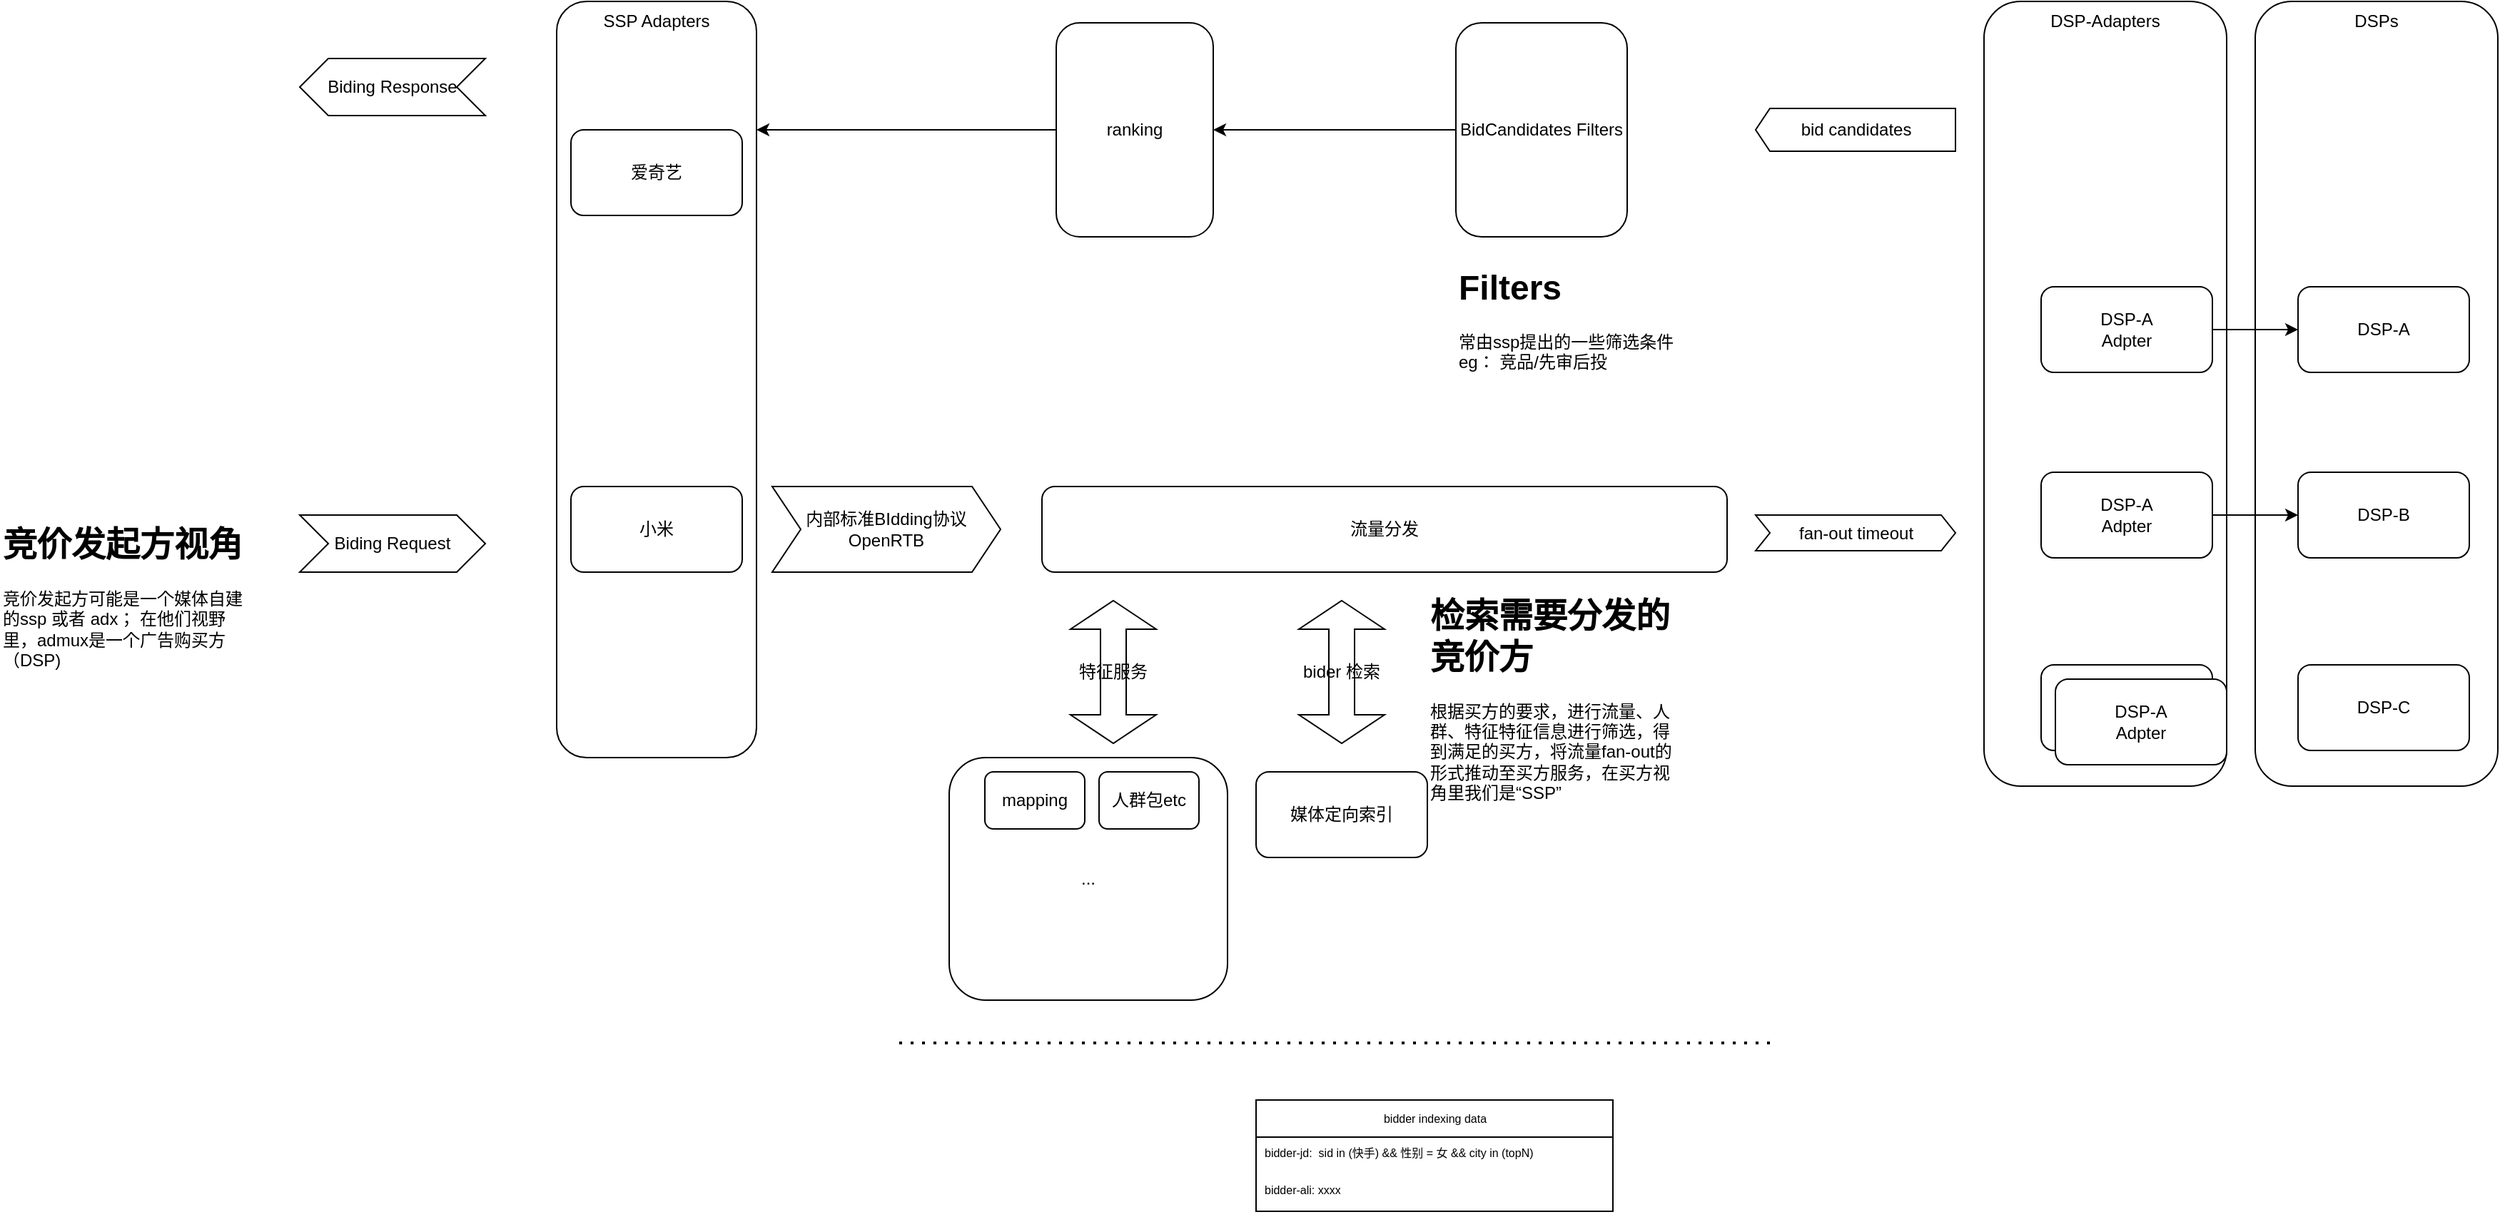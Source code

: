 <mxfile version="26.1.0">
  <diagram name="第 1 页" id="lOglNoOgg2-yyWmi44IV">
    <mxGraphModel dx="2363" dy="1998" grid="1" gridSize="10" guides="1" tooltips="1" connect="1" arrows="1" fold="1" page="1" pageScale="1" pageWidth="827" pageHeight="1169" math="0" shadow="0">
      <root>
        <mxCell id="0" />
        <mxCell id="1" parent="0" />
        <mxCell id="F5coQ6qRGWu3n4B3Xegy-55" value="SSP Adapters" style="rounded=1;whiteSpace=wrap;html=1;verticalAlign=top;" vertex="1" parent="1">
          <mxGeometry x="200" y="-250" width="140" height="530" as="geometry" />
        </mxCell>
        <mxCell id="F5coQ6qRGWu3n4B3Xegy-50" value="DSP-Adapters" style="rounded=1;whiteSpace=wrap;html=1;verticalAlign=top;" vertex="1" parent="1">
          <mxGeometry x="1200" y="-250" width="170" height="550" as="geometry" />
        </mxCell>
        <mxCell id="F5coQ6qRGWu3n4B3Xegy-38" value="DSPs" style="rounded=1;whiteSpace=wrap;html=1;verticalAlign=top;" vertex="1" parent="1">
          <mxGeometry x="1390" y="-250" width="170" height="550" as="geometry" />
        </mxCell>
        <mxCell id="F5coQ6qRGWu3n4B3Xegy-15" value="..." style="rounded=1;whiteSpace=wrap;html=1;" vertex="1" parent="1">
          <mxGeometry x="475" y="280" width="195" height="170" as="geometry" />
        </mxCell>
        <mxCell id="F5coQ6qRGWu3n4B3Xegy-1" value="爱奇艺" style="rounded=1;whiteSpace=wrap;html=1;" vertex="1" parent="1">
          <mxGeometry x="210" y="-160" width="120" height="60" as="geometry" />
        </mxCell>
        <mxCell id="F5coQ6qRGWu3n4B3Xegy-2" value="小米" style="rounded=1;whiteSpace=wrap;html=1;" vertex="1" parent="1">
          <mxGeometry x="210" y="90" width="120" height="60" as="geometry" />
        </mxCell>
        <mxCell id="F5coQ6qRGWu3n4B3Xegy-4" value="内部标准BIdding协议&lt;br&gt;OpenRTB" style="shape=step;perimeter=stepPerimeter;whiteSpace=wrap;html=1;fixedSize=1;" vertex="1" parent="1">
          <mxGeometry x="351" y="90" width="160" height="60" as="geometry" />
        </mxCell>
        <mxCell id="F5coQ6qRGWu3n4B3Xegy-5" value="流量分发" style="rounded=1;whiteSpace=wrap;html=1;" vertex="1" parent="1">
          <mxGeometry x="540" y="90" width="480" height="60" as="geometry" />
        </mxCell>
        <mxCell id="F5coQ6qRGWu3n4B3Xegy-7" value="&lt;h1 style=&quot;margin-top: 0px;&quot;&gt;竞价发起方视角&lt;br&gt;&lt;/h1&gt;&lt;p&gt;竞价发起方可能是一个媒体自建的ssp 或者 adx； 在他们视野里，admux是一个广告购买方（DSP)&amp;nbsp;&lt;/p&gt;" style="text;html=1;whiteSpace=wrap;overflow=hidden;rounded=0;" vertex="1" parent="1">
          <mxGeometry x="-190" y="110" width="180" height="120" as="geometry" />
        </mxCell>
        <mxCell id="F5coQ6qRGWu3n4B3Xegy-8" value="Biding Request" style="shape=step;perimeter=stepPerimeter;whiteSpace=wrap;html=1;fixedSize=1;" vertex="1" parent="1">
          <mxGeometry x="20" y="110" width="130" height="40" as="geometry" />
        </mxCell>
        <mxCell id="F5coQ6qRGWu3n4B3Xegy-9" value="媒体定向索引" style="rounded=1;whiteSpace=wrap;html=1;" vertex="1" parent="1">
          <mxGeometry x="690" y="290" width="120" height="60" as="geometry" />
        </mxCell>
        <mxCell id="F5coQ6qRGWu3n4B3Xegy-11" value="&lt;h1 style=&quot;margin-top: 0px;&quot;&gt;检索需要分发的竞价方&lt;/h1&gt;&lt;p&gt;根据买方的要求，进行流量、人群、特征特征信息进行筛选，得到满足的买方，将流量fan-out的形式推动至买方服务，在买方视角里我们是“SSP”&lt;/p&gt;" style="text;html=1;whiteSpace=wrap;overflow=hidden;rounded=0;" vertex="1" parent="1">
          <mxGeometry x="810" y="160" width="180" height="160" as="geometry" />
        </mxCell>
        <mxCell id="F5coQ6qRGWu3n4B3Xegy-12" value="特征服务" style="shape=doubleArrow;direction=south;whiteSpace=wrap;html=1;" vertex="1" parent="1">
          <mxGeometry x="560" y="170" width="60" height="100" as="geometry" />
        </mxCell>
        <mxCell id="F5coQ6qRGWu3n4B3Xegy-13" value="mapping" style="rounded=1;whiteSpace=wrap;html=1;" vertex="1" parent="1">
          <mxGeometry x="500" y="290" width="70" height="40" as="geometry" />
        </mxCell>
        <mxCell id="F5coQ6qRGWu3n4B3Xegy-14" value="人群包etc" style="rounded=1;whiteSpace=wrap;html=1;" vertex="1" parent="1">
          <mxGeometry x="580" y="290" width="70" height="40" as="geometry" />
        </mxCell>
        <mxCell id="F5coQ6qRGWu3n4B3Xegy-16" value="bider 检索" style="shape=doubleArrow;direction=south;whiteSpace=wrap;html=1;" vertex="1" parent="1">
          <mxGeometry x="720" y="170" width="60" height="100" as="geometry" />
        </mxCell>
        <mxCell id="F5coQ6qRGWu3n4B3Xegy-17" value="bidder indexing data" style="swimlane;fontStyle=0;childLayout=stackLayout;horizontal=1;startSize=26;fillColor=none;horizontalStack=0;resizeParent=1;resizeParentMax=0;resizeLast=0;collapsible=1;marginBottom=0;html=1;fontSize=8;" vertex="1" parent="1">
          <mxGeometry x="690" y="520" width="250" height="78" as="geometry" />
        </mxCell>
        <mxCell id="F5coQ6qRGWu3n4B3Xegy-18" value="bidder-jd:&amp;nbsp; sid in (快手) &amp;amp;&amp;amp; 性别 = 女 &amp;amp;&amp;amp; city in (topN)" style="text;strokeColor=none;fillColor=none;align=left;verticalAlign=top;spacingLeft=4;spacingRight=4;overflow=hidden;rotatable=0;points=[[0,0.5],[1,0.5]];portConstraint=eastwest;whiteSpace=wrap;html=1;fontSize=8;" vertex="1" parent="F5coQ6qRGWu3n4B3Xegy-17">
          <mxGeometry y="26" width="250" height="26" as="geometry" />
        </mxCell>
        <mxCell id="F5coQ6qRGWu3n4B3Xegy-19" value="bidder-ali: xxxx" style="text;strokeColor=none;fillColor=none;align=left;verticalAlign=top;spacingLeft=4;spacingRight=4;overflow=hidden;rotatable=0;points=[[0,0.5],[1,0.5]];portConstraint=eastwest;whiteSpace=wrap;html=1;fontSize=8;" vertex="1" parent="F5coQ6qRGWu3n4B3Xegy-17">
          <mxGeometry y="52" width="250" height="26" as="geometry" />
        </mxCell>
        <mxCell id="F5coQ6qRGWu3n4B3Xegy-21" value="" style="endArrow=none;dashed=1;html=1;dashPattern=1 3;strokeWidth=2;rounded=0;" edge="1" parent="1">
          <mxGeometry width="50" height="50" relative="1" as="geometry">
            <mxPoint x="440" y="480" as="sourcePoint" />
            <mxPoint x="1050" y="480" as="targetPoint" />
          </mxGeometry>
        </mxCell>
        <mxCell id="F5coQ6qRGWu3n4B3Xegy-28" value="DSP-B" style="whiteSpace=wrap;html=1;rounded=1;" vertex="1" parent="1">
          <mxGeometry x="1420" y="80" width="120" height="60" as="geometry" />
        </mxCell>
        <mxCell id="F5coQ6qRGWu3n4B3Xegy-30" value="DSP-A" style="whiteSpace=wrap;html=1;rounded=1;" vertex="1" parent="1">
          <mxGeometry x="1420" y="-50" width="120" height="60" as="geometry" />
        </mxCell>
        <mxCell id="F5coQ6qRGWu3n4B3Xegy-34" value="DSP-C" style="whiteSpace=wrap;html=1;rounded=1;" vertex="1" parent="1">
          <mxGeometry x="1420" y="215" width="120" height="60" as="geometry" />
        </mxCell>
        <mxCell id="F5coQ6qRGWu3n4B3Xegy-54" value="" style="edgeStyle=orthogonalEdgeStyle;rounded=0;orthogonalLoop=1;jettySize=auto;html=1;" edge="1" parent="1" source="F5coQ6qRGWu3n4B3Xegy-39" target="F5coQ6qRGWu3n4B3Xegy-53">
          <mxGeometry relative="1" as="geometry" />
        </mxCell>
        <mxCell id="F5coQ6qRGWu3n4B3Xegy-39" value="BidCandidates Filters" style="rounded=1;whiteSpace=wrap;html=1;" vertex="1" parent="1">
          <mxGeometry x="830" y="-235" width="120" height="150" as="geometry" />
        </mxCell>
        <mxCell id="F5coQ6qRGWu3n4B3Xegy-43" value="fan-out timeout" style="html=1;shadow=0;dashed=0;align=center;verticalAlign=middle;shape=mxgraph.arrows2.arrow;dy=0;dx=10;notch=10;" vertex="1" parent="1">
          <mxGeometry x="1040" y="110" width="140" height="25" as="geometry" />
        </mxCell>
        <mxCell id="F5coQ6qRGWu3n4B3Xegy-45" style="edgeStyle=orthogonalEdgeStyle;rounded=0;orthogonalLoop=1;jettySize=auto;html=1;" edge="1" parent="1" source="F5coQ6qRGWu3n4B3Xegy-44" target="F5coQ6qRGWu3n4B3Xegy-30">
          <mxGeometry relative="1" as="geometry" />
        </mxCell>
        <mxCell id="F5coQ6qRGWu3n4B3Xegy-44" value="DSP-A&lt;br&gt;Adpter" style="whiteSpace=wrap;html=1;rounded=1;" vertex="1" parent="1">
          <mxGeometry x="1240" y="-50" width="120" height="60" as="geometry" />
        </mxCell>
        <mxCell id="F5coQ6qRGWu3n4B3Xegy-47" style="edgeStyle=orthogonalEdgeStyle;rounded=0;orthogonalLoop=1;jettySize=auto;html=1;" edge="1" parent="1" source="F5coQ6qRGWu3n4B3Xegy-46" target="F5coQ6qRGWu3n4B3Xegy-28">
          <mxGeometry relative="1" as="geometry" />
        </mxCell>
        <mxCell id="F5coQ6qRGWu3n4B3Xegy-46" value="DSP-A&lt;br&gt;Adpter" style="whiteSpace=wrap;html=1;rounded=1;" vertex="1" parent="1">
          <mxGeometry x="1240" y="80" width="120" height="60" as="geometry" />
        </mxCell>
        <mxCell id="F5coQ6qRGWu3n4B3Xegy-48" value="DSP-A&lt;br&gt;Adpter" style="whiteSpace=wrap;html=1;rounded=1;" vertex="1" parent="1">
          <mxGeometry x="1240" y="215" width="120" height="60" as="geometry" />
        </mxCell>
        <mxCell id="F5coQ6qRGWu3n4B3Xegy-49" value="DSP-A&lt;br&gt;Adpter" style="whiteSpace=wrap;html=1;rounded=1;" vertex="1" parent="1">
          <mxGeometry x="1250" y="225" width="120" height="60" as="geometry" />
        </mxCell>
        <mxCell id="F5coQ6qRGWu3n4B3Xegy-52" value="bid candidates" style="html=1;shadow=0;dashed=0;align=center;verticalAlign=middle;shape=mxgraph.arrows2.arrow;dy=0;dx=10;notch=0;flipH=1;" vertex="1" parent="1">
          <mxGeometry x="1040" y="-175" width="140" height="30" as="geometry" />
        </mxCell>
        <mxCell id="F5coQ6qRGWu3n4B3Xegy-58" value="" style="edgeStyle=orthogonalEdgeStyle;rounded=0;orthogonalLoop=1;jettySize=auto;html=1;" edge="1" parent="1" source="F5coQ6qRGWu3n4B3Xegy-53">
          <mxGeometry relative="1" as="geometry">
            <mxPoint x="340" y="-160" as="targetPoint" />
          </mxGeometry>
        </mxCell>
        <mxCell id="F5coQ6qRGWu3n4B3Xegy-53" value="ranking" style="rounded=1;whiteSpace=wrap;html=1;" vertex="1" parent="1">
          <mxGeometry x="550" y="-235" width="110" height="150" as="geometry" />
        </mxCell>
        <mxCell id="F5coQ6qRGWu3n4B3Xegy-56" value="&lt;h1 style=&quot;margin-top: 0px;&quot;&gt;Filters&lt;/h1&gt;&lt;p&gt;&lt;span style=&quot;text-align: center;&quot;&gt;常由ssp提出的一些筛选条件&lt;/span&gt;&lt;br style=&quot;text-align: center;&quot;&gt;&lt;span style=&quot;text-align: center;&quot;&gt;eg： 竞品/先审后投&lt;/span&gt;&lt;/p&gt;" style="text;html=1;whiteSpace=wrap;overflow=hidden;rounded=0;" vertex="1" parent="1">
          <mxGeometry x="830" y="-70" width="180" height="90" as="geometry" />
        </mxCell>
        <mxCell id="F5coQ6qRGWu3n4B3Xegy-59" value="Biding Response" style="shape=step;perimeter=stepPerimeter;whiteSpace=wrap;html=1;fixedSize=1;flipH=1;" vertex="1" parent="1">
          <mxGeometry x="20" y="-210" width="130" height="40" as="geometry" />
        </mxCell>
      </root>
    </mxGraphModel>
  </diagram>
</mxfile>
